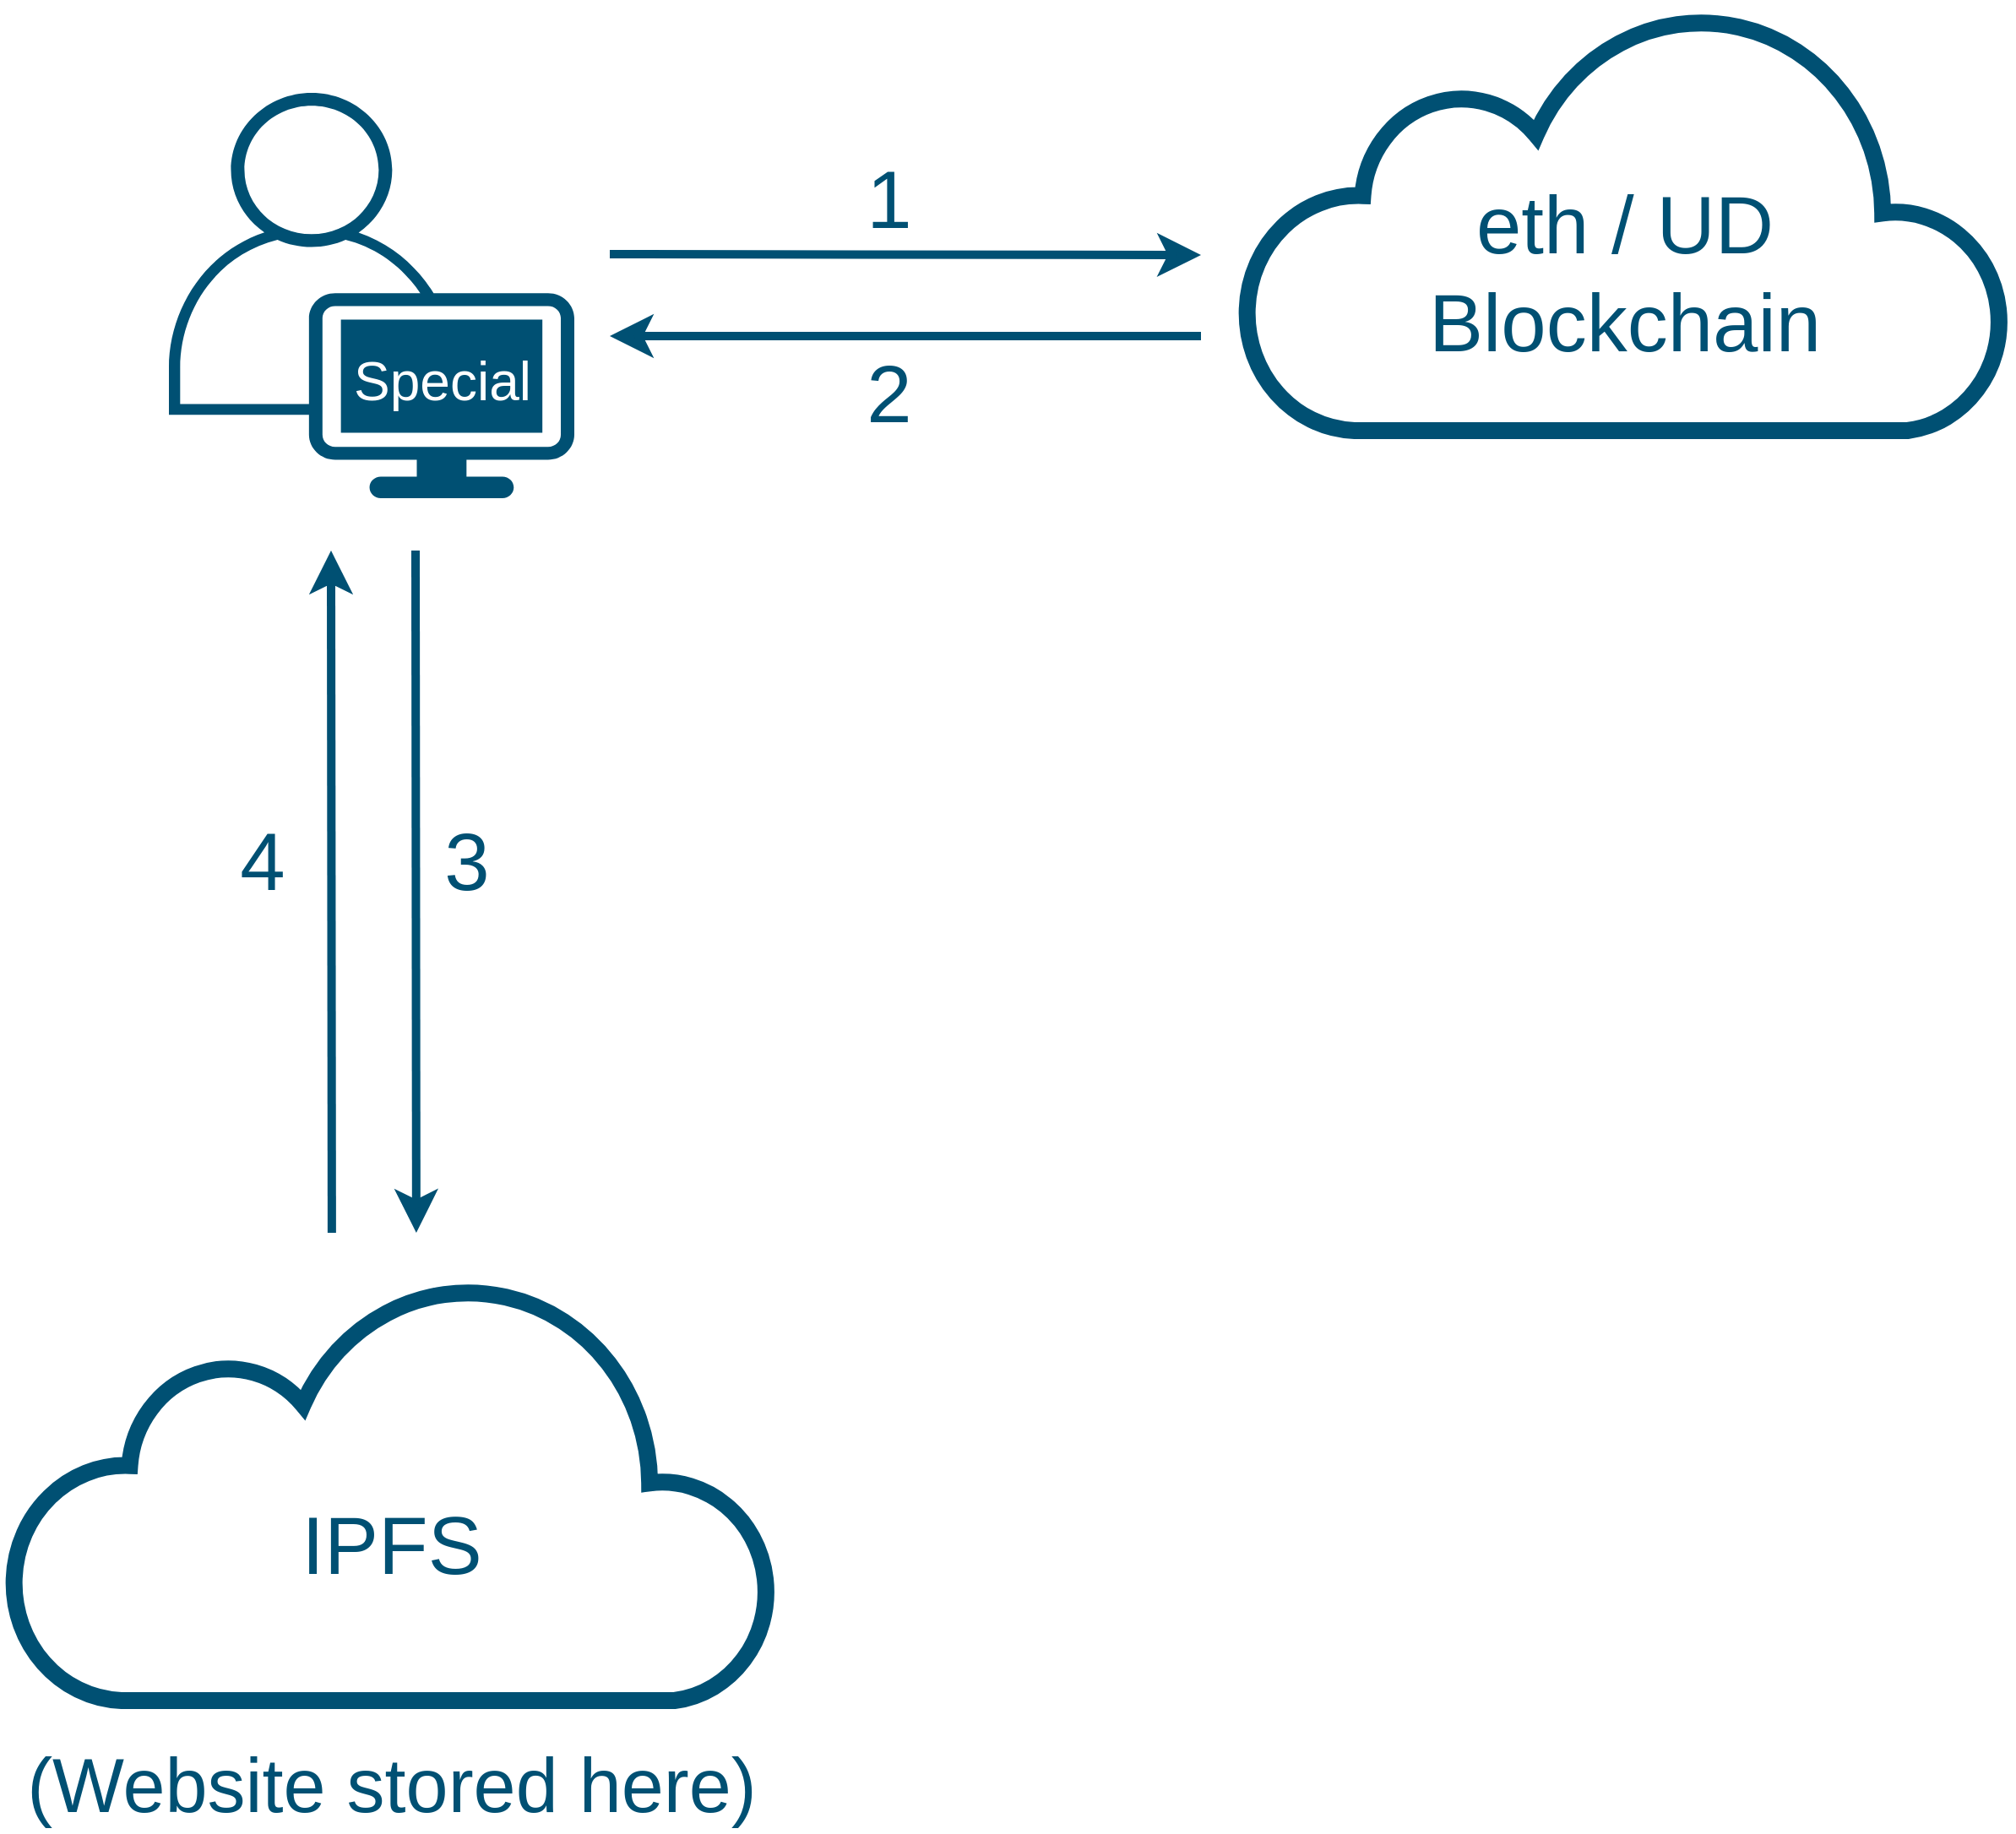 <mxfile version="16.2.3" type="device"><diagram id="7OQmxdhdr9ohEQRcPHDg" name="Page-1"><mxGraphModel dx="2064" dy="1132" grid="1" gridSize="50" guides="1" tooltips="1" connect="1" arrows="1" fold="1" page="1" pageScale="1" pageWidth="1600" pageHeight="1200" math="0" shadow="0"><root><mxCell id="0"/><mxCell id="1" parent="0"/><mxCell id="BshgabQ5AdD8SBk8mY_g-1" value="" style="html=1;verticalLabelPosition=bottom;align=center;labelBackgroundColor=#ffffff;verticalAlign=top;strokeWidth=10;strokeColor=#005073;shadow=0;dashed=0;shape=mxgraph.ios7.icons.cloud;fontSize=48;fontColor=#000000;fillColor=none;" parent="1" vertex="1"><mxGeometry x="737" y="50" width="450" height="250" as="geometry"/></mxCell><mxCell id="BshgabQ5AdD8SBk8mY_g-6" value="&lt;font&gt;eth / UD&lt;br&gt;Blockchain&lt;/font&gt;" style="text;html=1;strokeColor=none;fillColor=none;align=center;verticalAlign=middle;whiteSpace=wrap;rounded=0;fontSize=48;fontColor=#005073;" parent="1" vertex="1"><mxGeometry x="816.19" y="192" width="291.62" height="30" as="geometry"/></mxCell><mxCell id="RFbofZec7Su-FNXCFBNs-3" style="rounded=1;orthogonalLoop=1;jettySize=auto;html=1;fontSize=48;fontColor=#005073;targetPerimeterSpacing=100;sourcePerimeterSpacing=100;strokeColor=#005073;strokeWidth=5;endSize=10;startSize=10;jumpStyle=line;jumpSize=100;startArrow=none;startFill=0;" parent="1" edge="1"><mxGeometry relative="1" as="geometry"><mxPoint x="361" y="195.5" as="sourcePoint"/><mxPoint x="711" y="196" as="targetPoint"/></mxGeometry></mxCell><mxCell id="RFbofZec7Su-FNXCFBNs-4" value="1" style="edgeLabel;html=1;align=center;verticalAlign=middle;resizable=0;points=[];fontSize=48;fontColor=#005073;labelBackgroundColor=none;" parent="RFbofZec7Su-FNXCFBNs-3" vertex="1" connectable="0"><mxGeometry x="0.399" relative="1" as="geometry"><mxPoint x="-80" y="-33" as="offset"/></mxGeometry></mxCell><mxCell id="RFbofZec7Su-FNXCFBNs-5" value="" style="points=[[0.35,0,0],[0.98,0.51,0],[1,0.71,0],[0.67,1,0],[0,0.795,0],[0,0.65,0]];verticalLabelPosition=bottom;sketch=0;html=1;verticalAlign=top;aspect=fixed;align=center;pointerEvents=1;shape=mxgraph.cisco19.user;fillColor=#005073;strokeColor=none;" parent="1" vertex="1"><mxGeometry x="100" y="100" width="240" height="240" as="geometry"/></mxCell><mxCell id="RFbofZec7Su-FNXCFBNs-6" style="rounded=1;orthogonalLoop=1;jettySize=auto;html=1;fontSize=48;fontColor=#005073;targetPerimeterSpacing=100;sourcePerimeterSpacing=100;strokeColor=#005073;strokeWidth=5;endSize=10;startSize=10;jumpStyle=line;jumpSize=100;startArrow=classic;startFill=1;endArrow=none;endFill=0;" parent="1" edge="1"><mxGeometry relative="1" as="geometry"><mxPoint x="361" y="244" as="sourcePoint"/><mxPoint x="711" y="244" as="targetPoint"/></mxGeometry></mxCell><mxCell id="RFbofZec7Su-FNXCFBNs-7" value="2" style="edgeLabel;html=1;align=center;verticalAlign=middle;resizable=0;points=[];fontSize=48;fontColor=#005073;labelBackgroundColor=none;" parent="RFbofZec7Su-FNXCFBNs-6" vertex="1" connectable="0"><mxGeometry x="0.399" relative="1" as="geometry"><mxPoint x="-80" y="34" as="offset"/></mxGeometry></mxCell><mxCell id="RFbofZec7Su-FNXCFBNs-9" style="rounded=1;orthogonalLoop=1;jettySize=auto;html=1;fontSize=48;fontColor=#005073;targetPerimeterSpacing=100;sourcePerimeterSpacing=100;strokeColor=#005073;strokeWidth=5;endSize=10;startSize=10;jumpStyle=line;jumpSize=100;startArrow=none;startFill=0;entryX=0.211;entryY=0;entryDx=0;entryDy=0;entryPerimeter=0;" parent="1" edge="1"><mxGeometry relative="1" as="geometry"><mxPoint x="246" y="371" as="sourcePoint"/><mxPoint x="246.45" y="775" as="targetPoint"/><Array as="points"><mxPoint x="246" y="525"/></Array></mxGeometry></mxCell><mxCell id="RFbofZec7Su-FNXCFBNs-10" value="3" style="edgeLabel;html=1;align=center;verticalAlign=middle;resizable=0;points=[];fontSize=48;fontColor=#005073;labelBackgroundColor=none;" parent="RFbofZec7Su-FNXCFBNs-9" vertex="1" connectable="0"><mxGeometry x="0.419" y="-3" relative="1" as="geometry"><mxPoint x="33" y="-103" as="offset"/></mxGeometry></mxCell><mxCell id="RFbofZec7Su-FNXCFBNs-11" style="rounded=1;orthogonalLoop=1;jettySize=auto;html=1;fontSize=48;fontColor=#005073;targetPerimeterSpacing=100;sourcePerimeterSpacing=100;strokeColor=#005073;strokeWidth=5;endSize=10;startSize=10;jumpStyle=line;jumpSize=100;startArrow=classic;startFill=1;entryX=0.211;entryY=0;entryDx=0;entryDy=0;entryPerimeter=0;endArrow=none;endFill=0;" parent="1" edge="1"><mxGeometry relative="1" as="geometry"><mxPoint x="196" y="371" as="sourcePoint"/><mxPoint x="196.45" y="775" as="targetPoint"/><Array as="points"><mxPoint x="196" y="525"/></Array></mxGeometry></mxCell><mxCell id="RFbofZec7Su-FNXCFBNs-12" value="4" style="edgeLabel;html=1;align=center;verticalAlign=middle;resizable=0;points=[];fontSize=48;fontColor=#005073;labelBackgroundColor=none;" parent="RFbofZec7Su-FNXCFBNs-11" vertex="1" connectable="0"><mxGeometry x="0.419" y="-3" relative="1" as="geometry"><mxPoint x="-38" y="-103" as="offset"/></mxGeometry></mxCell><mxCell id="NyF_Fpx6t58YOq9ULA6i-1" value="" style="html=1;verticalLabelPosition=bottom;align=center;labelBackgroundColor=#ffffff;verticalAlign=top;strokeWidth=10;strokeColor=#005073;shadow=0;dashed=0;shape=mxgraph.ios7.icons.cloud;fontSize=48;fontColor=#000000;fillColor=none;" parent="1" vertex="1"><mxGeometry x="7" y="802" width="450" height="250" as="geometry"/></mxCell><mxCell id="NyF_Fpx6t58YOq9ULA6i-2" value="&lt;font&gt;IPFS&lt;br&gt;&lt;/font&gt;" style="text;html=1;strokeColor=none;fillColor=none;align=center;verticalAlign=middle;whiteSpace=wrap;rounded=0;fontSize=48;fontColor=#005073;" parent="1" vertex="1"><mxGeometry x="86.19" y="945" width="291.62" height="30" as="geometry"/></mxCell><mxCell id="NyF_Fpx6t58YOq9ULA6i-3" value="&lt;font style=&quot;font-size: 45px&quot;&gt;(Website stored here)&lt;/font&gt;" style="text;html=1;strokeColor=none;fillColor=none;align=center;verticalAlign=middle;whiteSpace=wrap;rounded=0;fontSize=48;fontColor=#005073;" parent="1" vertex="1"><mxGeometry x="0.09" y="1086" width="463.81" height="30" as="geometry"/></mxCell><mxCell id="cuB6CEQvsMqlle9z7Xsm-1" value="&lt;font style=&quot;font-size: 32px&quot;&gt;Special&lt;/font&gt;" style="text;html=1;strokeColor=none;fillColor=none;align=center;verticalAlign=middle;whiteSpace=wrap;rounded=0;fontColor=#FFFFFF;" vertex="1" parent="1"><mxGeometry x="232" y="256" width="60" height="30" as="geometry"/></mxCell></root></mxGraphModel></diagram></mxfile>